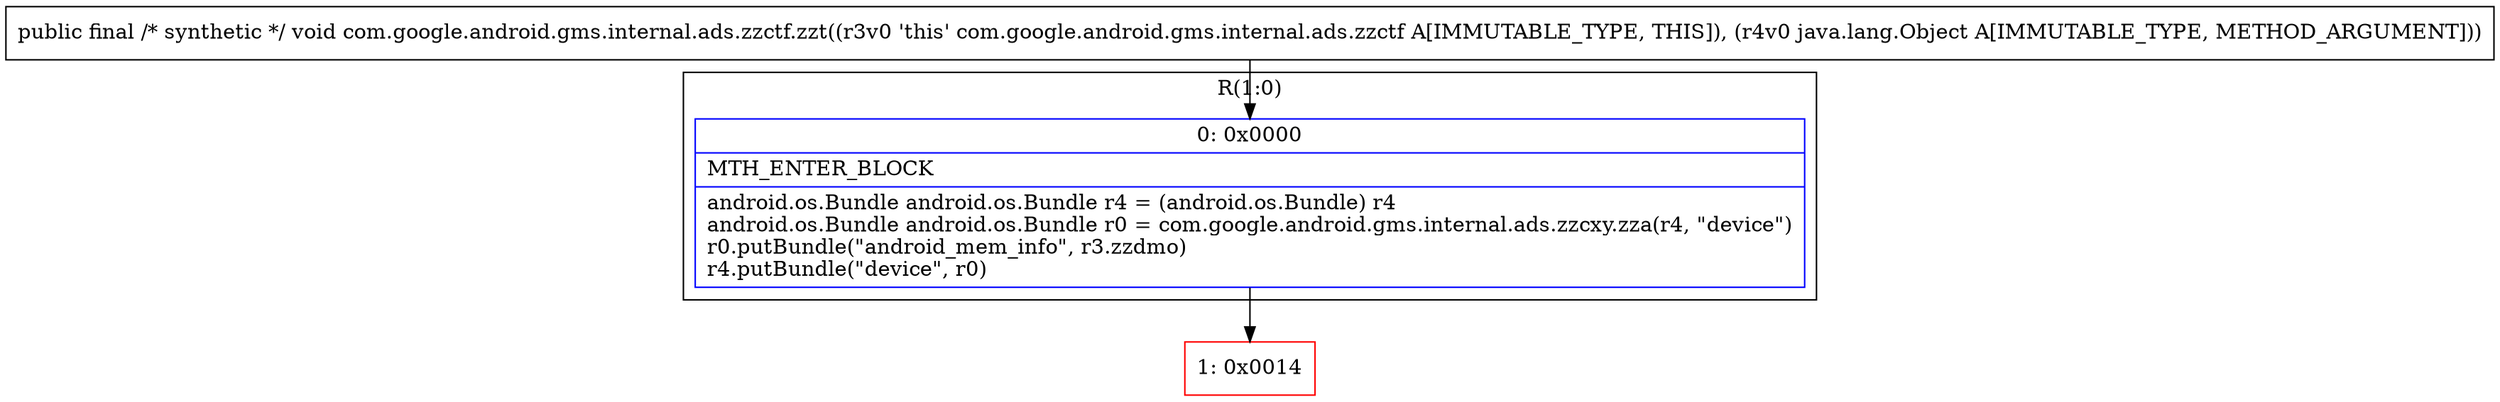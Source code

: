 digraph "CFG forcom.google.android.gms.internal.ads.zzctf.zzt(Ljava\/lang\/Object;)V" {
subgraph cluster_Region_808951071 {
label = "R(1:0)";
node [shape=record,color=blue];
Node_0 [shape=record,label="{0\:\ 0x0000|MTH_ENTER_BLOCK\l|android.os.Bundle android.os.Bundle r4 = (android.os.Bundle) r4\landroid.os.Bundle android.os.Bundle r0 = com.google.android.gms.internal.ads.zzcxy.zza(r4, \"device\")\lr0.putBundle(\"android_mem_info\", r3.zzdmo)\lr4.putBundle(\"device\", r0)\l}"];
}
Node_1 [shape=record,color=red,label="{1\:\ 0x0014}"];
MethodNode[shape=record,label="{public final \/* synthetic *\/ void com.google.android.gms.internal.ads.zzctf.zzt((r3v0 'this' com.google.android.gms.internal.ads.zzctf A[IMMUTABLE_TYPE, THIS]), (r4v0 java.lang.Object A[IMMUTABLE_TYPE, METHOD_ARGUMENT])) }"];
MethodNode -> Node_0;
Node_0 -> Node_1;
}

